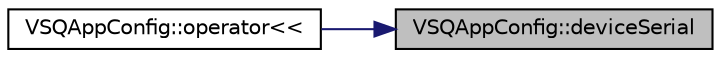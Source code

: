 digraph "VSQAppConfig::deviceSerial"
{
 // LATEX_PDF_SIZE
  edge [fontname="Helvetica",fontsize="10",labelfontname="Helvetica",labelfontsize="10"];
  node [fontname="Helvetica",fontsize="10",shape=record];
  rankdir="RL";
  Node1 [label="VSQAppConfig::deviceSerial",height=0.2,width=0.4,color="black", fillcolor="grey75", style="filled", fontcolor="black",tooltip="Get device serial number."];
  Node1 -> Node2 [dir="back",color="midnightblue",fontsize="10",style="solid",fontname="Helvetica"];
  Node2 [label="VSQAppConfig::operator\<\<",height=0.2,width=0.4,color="black", fillcolor="white", style="filled",URL="$class_v_s_q_app_config.html#ad656445162f69f6c2916d165492da465",tooltip="Device serial number initialization."];
}
